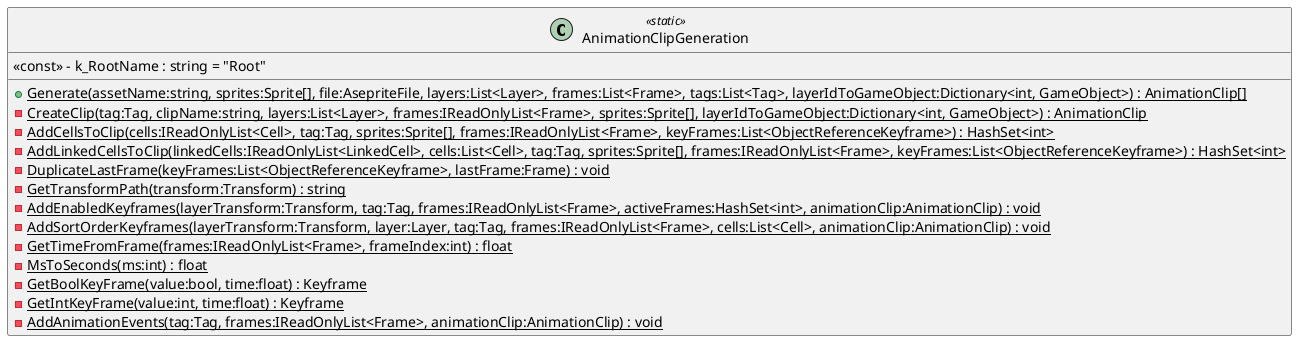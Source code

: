 @startuml
class AnimationClipGeneration <<static>> {
    <<const>> - k_RootName : string = "Root"
    + {static} Generate(assetName:string, sprites:Sprite[], file:AsepriteFile, layers:List<Layer>, frames:List<Frame>, tags:List<Tag>, layerIdToGameObject:Dictionary<int, GameObject>) : AnimationClip[]
    {static} - CreateClip(tag:Tag, clipName:string, layers:List<Layer>, frames:IReadOnlyList<Frame>, sprites:Sprite[], layerIdToGameObject:Dictionary<int, GameObject>) : AnimationClip
    {static} - AddCellsToClip(cells:IReadOnlyList<Cell>, tag:Tag, sprites:Sprite[], frames:IReadOnlyList<Frame>, keyFrames:List<ObjectReferenceKeyframe>) : HashSet<int>
    {static} - AddLinkedCellsToClip(linkedCells:IReadOnlyList<LinkedCell>, cells:List<Cell>, tag:Tag, sprites:Sprite[], frames:IReadOnlyList<Frame>, keyFrames:List<ObjectReferenceKeyframe>) : HashSet<int>
    {static} - DuplicateLastFrame(keyFrames:List<ObjectReferenceKeyframe>, lastFrame:Frame) : void
    {static} - GetTransformPath(transform:Transform) : string
    {static} - AddEnabledKeyframes(layerTransform:Transform, tag:Tag, frames:IReadOnlyList<Frame>, activeFrames:HashSet<int>, animationClip:AnimationClip) : void
    {static} - AddSortOrderKeyframes(layerTransform:Transform, layer:Layer, tag:Tag, frames:IReadOnlyList<Frame>, cells:List<Cell>, animationClip:AnimationClip) : void
    {static} - GetTimeFromFrame(frames:IReadOnlyList<Frame>, frameIndex:int) : float
    {static} - MsToSeconds(ms:int) : float
    {static} - GetBoolKeyFrame(value:bool, time:float) : Keyframe
    {static} - GetIntKeyFrame(value:int, time:float) : Keyframe
    {static} - AddAnimationEvents(tag:Tag, frames:IReadOnlyList<Frame>, animationClip:AnimationClip) : void
}
@enduml
